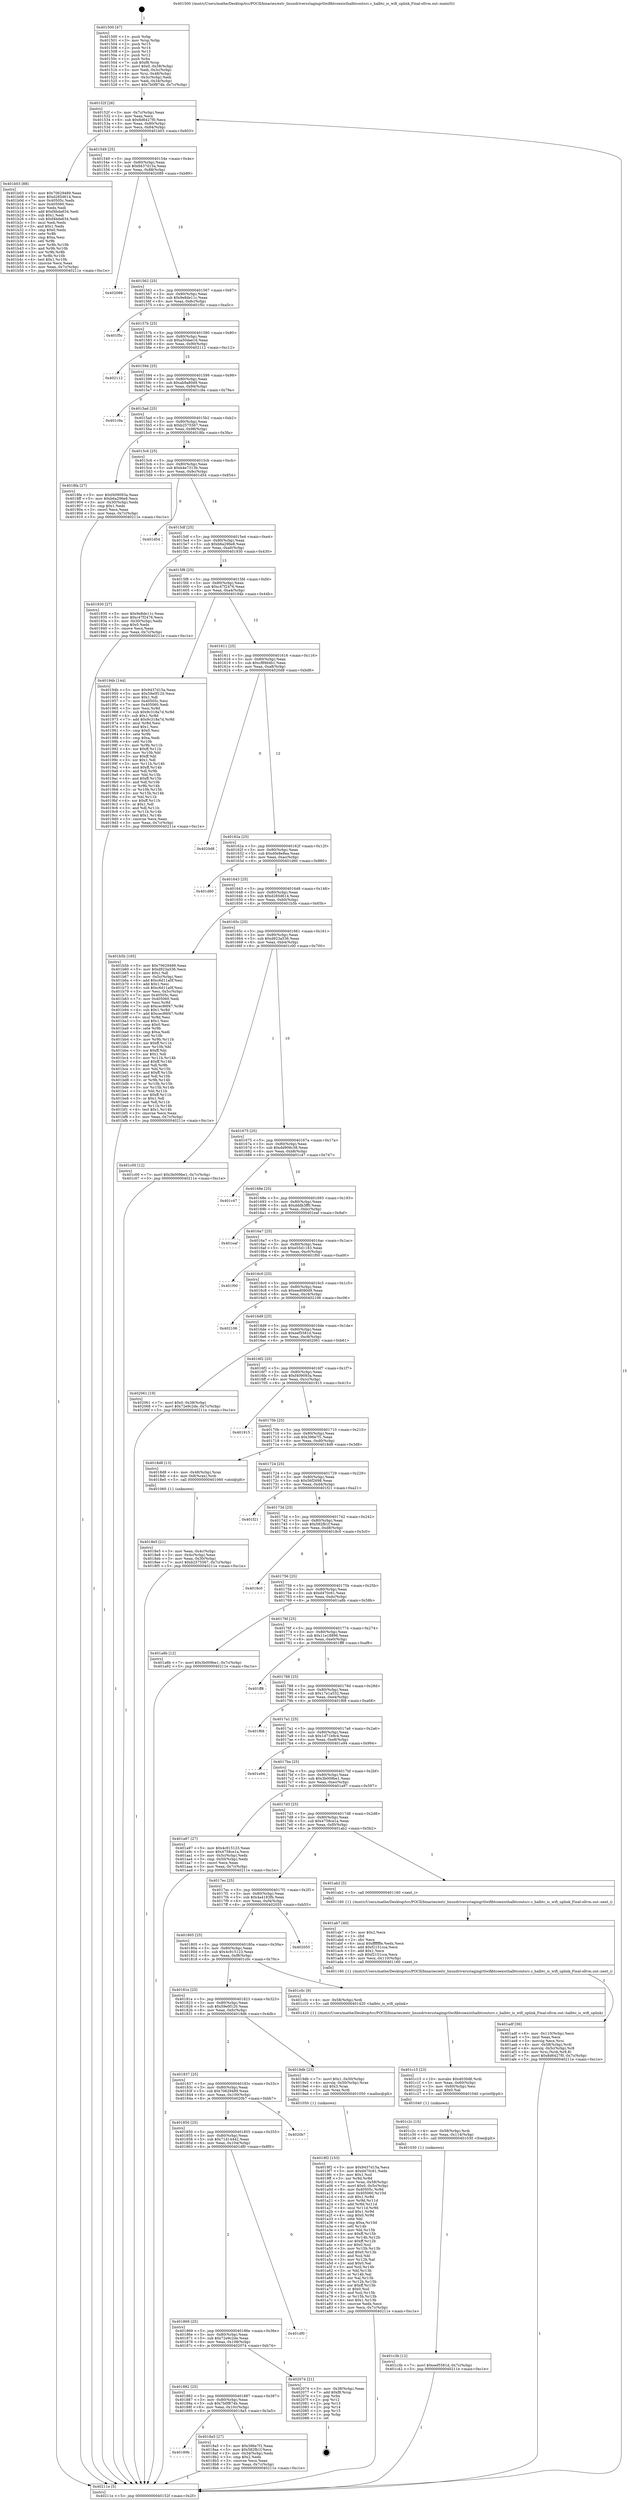 digraph "0x401500" {
  label = "0x401500 (/mnt/c/Users/mathe/Desktop/tcc/POCII/binaries/extr_linuxdriversstagingrtlwifibtcoexisthalbtcoutsrc.c_halbtc_is_wifi_uplink_Final-ollvm.out::main(0))"
  labelloc = "t"
  node[shape=record]

  Entry [label="",width=0.3,height=0.3,shape=circle,fillcolor=black,style=filled]
  "0x40152f" [label="{
     0x40152f [26]\l
     | [instrs]\l
     &nbsp;&nbsp;0x40152f \<+3\>: mov -0x7c(%rbp),%eax\l
     &nbsp;&nbsp;0x401532 \<+2\>: mov %eax,%ecx\l
     &nbsp;&nbsp;0x401534 \<+6\>: sub $0x8d6427f0,%ecx\l
     &nbsp;&nbsp;0x40153a \<+3\>: mov %eax,-0x80(%rbp)\l
     &nbsp;&nbsp;0x40153d \<+6\>: mov %ecx,-0x84(%rbp)\l
     &nbsp;&nbsp;0x401543 \<+6\>: je 0000000000401b03 \<main+0x603\>\l
  }"]
  "0x401b03" [label="{
     0x401b03 [88]\l
     | [instrs]\l
     &nbsp;&nbsp;0x401b03 \<+5\>: mov $0x70629489,%eax\l
     &nbsp;&nbsp;0x401b08 \<+5\>: mov $0xd285d614,%ecx\l
     &nbsp;&nbsp;0x401b0d \<+7\>: mov 0x40505c,%edx\l
     &nbsp;&nbsp;0x401b14 \<+7\>: mov 0x405060,%esi\l
     &nbsp;&nbsp;0x401b1b \<+2\>: mov %edx,%edi\l
     &nbsp;&nbsp;0x401b1d \<+6\>: add $0xf4bda634,%edi\l
     &nbsp;&nbsp;0x401b23 \<+3\>: sub $0x1,%edi\l
     &nbsp;&nbsp;0x401b26 \<+6\>: sub $0xf4bda634,%edi\l
     &nbsp;&nbsp;0x401b2c \<+3\>: imul %edi,%edx\l
     &nbsp;&nbsp;0x401b2f \<+3\>: and $0x1,%edx\l
     &nbsp;&nbsp;0x401b32 \<+3\>: cmp $0x0,%edx\l
     &nbsp;&nbsp;0x401b35 \<+4\>: sete %r8b\l
     &nbsp;&nbsp;0x401b39 \<+3\>: cmp $0xa,%esi\l
     &nbsp;&nbsp;0x401b3c \<+4\>: setl %r9b\l
     &nbsp;&nbsp;0x401b40 \<+3\>: mov %r8b,%r10b\l
     &nbsp;&nbsp;0x401b43 \<+3\>: and %r9b,%r10b\l
     &nbsp;&nbsp;0x401b46 \<+3\>: xor %r9b,%r8b\l
     &nbsp;&nbsp;0x401b49 \<+3\>: or %r8b,%r10b\l
     &nbsp;&nbsp;0x401b4c \<+4\>: test $0x1,%r10b\l
     &nbsp;&nbsp;0x401b50 \<+3\>: cmovne %ecx,%eax\l
     &nbsp;&nbsp;0x401b53 \<+3\>: mov %eax,-0x7c(%rbp)\l
     &nbsp;&nbsp;0x401b56 \<+5\>: jmp 000000000040211e \<main+0xc1e\>\l
  }"]
  "0x401549" [label="{
     0x401549 [25]\l
     | [instrs]\l
     &nbsp;&nbsp;0x401549 \<+5\>: jmp 000000000040154e \<main+0x4e\>\l
     &nbsp;&nbsp;0x40154e \<+3\>: mov -0x80(%rbp),%eax\l
     &nbsp;&nbsp;0x401551 \<+5\>: sub $0x9437d15a,%eax\l
     &nbsp;&nbsp;0x401556 \<+6\>: mov %eax,-0x88(%rbp)\l
     &nbsp;&nbsp;0x40155c \<+6\>: je 0000000000402089 \<main+0xb89\>\l
  }"]
  Exit [label="",width=0.3,height=0.3,shape=circle,fillcolor=black,style=filled,peripheries=2]
  "0x402089" [label="{
     0x402089\l
  }", style=dashed]
  "0x401562" [label="{
     0x401562 [25]\l
     | [instrs]\l
     &nbsp;&nbsp;0x401562 \<+5\>: jmp 0000000000401567 \<main+0x67\>\l
     &nbsp;&nbsp;0x401567 \<+3\>: mov -0x80(%rbp),%eax\l
     &nbsp;&nbsp;0x40156a \<+5\>: sub $0x9e8de11c,%eax\l
     &nbsp;&nbsp;0x40156f \<+6\>: mov %eax,-0x8c(%rbp)\l
     &nbsp;&nbsp;0x401575 \<+6\>: je 0000000000401f5c \<main+0xa5c\>\l
  }"]
  "0x401c3b" [label="{
     0x401c3b [12]\l
     | [instrs]\l
     &nbsp;&nbsp;0x401c3b \<+7\>: movl $0xeef5581d,-0x7c(%rbp)\l
     &nbsp;&nbsp;0x401c42 \<+5\>: jmp 000000000040211e \<main+0xc1e\>\l
  }"]
  "0x401f5c" [label="{
     0x401f5c\l
  }", style=dashed]
  "0x40157b" [label="{
     0x40157b [25]\l
     | [instrs]\l
     &nbsp;&nbsp;0x40157b \<+5\>: jmp 0000000000401580 \<main+0x80\>\l
     &nbsp;&nbsp;0x401580 \<+3\>: mov -0x80(%rbp),%eax\l
     &nbsp;&nbsp;0x401583 \<+5\>: sub $0xa50dae16,%eax\l
     &nbsp;&nbsp;0x401588 \<+6\>: mov %eax,-0x90(%rbp)\l
     &nbsp;&nbsp;0x40158e \<+6\>: je 0000000000402112 \<main+0xc12\>\l
  }"]
  "0x401c2c" [label="{
     0x401c2c [15]\l
     | [instrs]\l
     &nbsp;&nbsp;0x401c2c \<+4\>: mov -0x58(%rbp),%rdi\l
     &nbsp;&nbsp;0x401c30 \<+6\>: mov %eax,-0x114(%rbp)\l
     &nbsp;&nbsp;0x401c36 \<+5\>: call 0000000000401030 \<free@plt\>\l
     | [calls]\l
     &nbsp;&nbsp;0x401030 \{1\} (unknown)\l
  }"]
  "0x402112" [label="{
     0x402112\l
  }", style=dashed]
  "0x401594" [label="{
     0x401594 [25]\l
     | [instrs]\l
     &nbsp;&nbsp;0x401594 \<+5\>: jmp 0000000000401599 \<main+0x99\>\l
     &nbsp;&nbsp;0x401599 \<+3\>: mov -0x80(%rbp),%eax\l
     &nbsp;&nbsp;0x40159c \<+5\>: sub $0xab9a80d9,%eax\l
     &nbsp;&nbsp;0x4015a1 \<+6\>: mov %eax,-0x94(%rbp)\l
     &nbsp;&nbsp;0x4015a7 \<+6\>: je 0000000000401c9a \<main+0x79a\>\l
  }"]
  "0x401c15" [label="{
     0x401c15 [23]\l
     | [instrs]\l
     &nbsp;&nbsp;0x401c15 \<+10\>: movabs $0x4030d6,%rdi\l
     &nbsp;&nbsp;0x401c1f \<+3\>: mov %eax,-0x60(%rbp)\l
     &nbsp;&nbsp;0x401c22 \<+3\>: mov -0x60(%rbp),%esi\l
     &nbsp;&nbsp;0x401c25 \<+2\>: mov $0x0,%al\l
     &nbsp;&nbsp;0x401c27 \<+5\>: call 0000000000401040 \<printf@plt\>\l
     | [calls]\l
     &nbsp;&nbsp;0x401040 \{1\} (unknown)\l
  }"]
  "0x401c9a" [label="{
     0x401c9a\l
  }", style=dashed]
  "0x4015ad" [label="{
     0x4015ad [25]\l
     | [instrs]\l
     &nbsp;&nbsp;0x4015ad \<+5\>: jmp 00000000004015b2 \<main+0xb2\>\l
     &nbsp;&nbsp;0x4015b2 \<+3\>: mov -0x80(%rbp),%eax\l
     &nbsp;&nbsp;0x4015b5 \<+5\>: sub $0xb2575567,%eax\l
     &nbsp;&nbsp;0x4015ba \<+6\>: mov %eax,-0x98(%rbp)\l
     &nbsp;&nbsp;0x4015c0 \<+6\>: je 00000000004018fa \<main+0x3fa\>\l
  }"]
  "0x401adf" [label="{
     0x401adf [36]\l
     | [instrs]\l
     &nbsp;&nbsp;0x401adf \<+6\>: mov -0x110(%rbp),%ecx\l
     &nbsp;&nbsp;0x401ae5 \<+3\>: imul %eax,%ecx\l
     &nbsp;&nbsp;0x401ae8 \<+3\>: movslq %ecx,%rsi\l
     &nbsp;&nbsp;0x401aeb \<+4\>: mov -0x58(%rbp),%rdi\l
     &nbsp;&nbsp;0x401aef \<+4\>: movslq -0x5c(%rbp),%r8\l
     &nbsp;&nbsp;0x401af3 \<+4\>: mov %rsi,(%rdi,%r8,8)\l
     &nbsp;&nbsp;0x401af7 \<+7\>: movl $0x8d6427f0,-0x7c(%rbp)\l
     &nbsp;&nbsp;0x401afe \<+5\>: jmp 000000000040211e \<main+0xc1e\>\l
  }"]
  "0x4018fa" [label="{
     0x4018fa [27]\l
     | [instrs]\l
     &nbsp;&nbsp;0x4018fa \<+5\>: mov $0xf409093a,%eax\l
     &nbsp;&nbsp;0x4018ff \<+5\>: mov $0xb6a296e8,%ecx\l
     &nbsp;&nbsp;0x401904 \<+3\>: mov -0x30(%rbp),%edx\l
     &nbsp;&nbsp;0x401907 \<+3\>: cmp $0x1,%edx\l
     &nbsp;&nbsp;0x40190a \<+3\>: cmovl %ecx,%eax\l
     &nbsp;&nbsp;0x40190d \<+3\>: mov %eax,-0x7c(%rbp)\l
     &nbsp;&nbsp;0x401910 \<+5\>: jmp 000000000040211e \<main+0xc1e\>\l
  }"]
  "0x4015c6" [label="{
     0x4015c6 [25]\l
     | [instrs]\l
     &nbsp;&nbsp;0x4015c6 \<+5\>: jmp 00000000004015cb \<main+0xcb\>\l
     &nbsp;&nbsp;0x4015cb \<+3\>: mov -0x80(%rbp),%eax\l
     &nbsp;&nbsp;0x4015ce \<+5\>: sub $0xb4e7313b,%eax\l
     &nbsp;&nbsp;0x4015d3 \<+6\>: mov %eax,-0x9c(%rbp)\l
     &nbsp;&nbsp;0x4015d9 \<+6\>: je 0000000000401d54 \<main+0x854\>\l
  }"]
  "0x401ab7" [label="{
     0x401ab7 [40]\l
     | [instrs]\l
     &nbsp;&nbsp;0x401ab7 \<+5\>: mov $0x2,%ecx\l
     &nbsp;&nbsp;0x401abc \<+1\>: cltd\l
     &nbsp;&nbsp;0x401abd \<+2\>: idiv %ecx\l
     &nbsp;&nbsp;0x401abf \<+6\>: imul $0xfffffffe,%edx,%ecx\l
     &nbsp;&nbsp;0x401ac5 \<+6\>: add $0xf2151cca,%ecx\l
     &nbsp;&nbsp;0x401acb \<+3\>: add $0x1,%ecx\l
     &nbsp;&nbsp;0x401ace \<+6\>: sub $0xf2151cca,%ecx\l
     &nbsp;&nbsp;0x401ad4 \<+6\>: mov %ecx,-0x110(%rbp)\l
     &nbsp;&nbsp;0x401ada \<+5\>: call 0000000000401160 \<next_i\>\l
     | [calls]\l
     &nbsp;&nbsp;0x401160 \{1\} (/mnt/c/Users/mathe/Desktop/tcc/POCII/binaries/extr_linuxdriversstagingrtlwifibtcoexisthalbtcoutsrc.c_halbtc_is_wifi_uplink_Final-ollvm.out::next_i)\l
  }"]
  "0x401d54" [label="{
     0x401d54\l
  }", style=dashed]
  "0x4015df" [label="{
     0x4015df [25]\l
     | [instrs]\l
     &nbsp;&nbsp;0x4015df \<+5\>: jmp 00000000004015e4 \<main+0xe4\>\l
     &nbsp;&nbsp;0x4015e4 \<+3\>: mov -0x80(%rbp),%eax\l
     &nbsp;&nbsp;0x4015e7 \<+5\>: sub $0xb6a296e8,%eax\l
     &nbsp;&nbsp;0x4015ec \<+6\>: mov %eax,-0xa0(%rbp)\l
     &nbsp;&nbsp;0x4015f2 \<+6\>: je 0000000000401930 \<main+0x430\>\l
  }"]
  "0x4019f2" [label="{
     0x4019f2 [153]\l
     | [instrs]\l
     &nbsp;&nbsp;0x4019f2 \<+5\>: mov $0x9437d15a,%ecx\l
     &nbsp;&nbsp;0x4019f7 \<+5\>: mov $0xd470c61,%edx\l
     &nbsp;&nbsp;0x4019fc \<+3\>: mov $0x1,%sil\l
     &nbsp;&nbsp;0x4019ff \<+3\>: xor %r8d,%r8d\l
     &nbsp;&nbsp;0x401a02 \<+4\>: mov %rax,-0x58(%rbp)\l
     &nbsp;&nbsp;0x401a06 \<+7\>: movl $0x0,-0x5c(%rbp)\l
     &nbsp;&nbsp;0x401a0d \<+8\>: mov 0x40505c,%r9d\l
     &nbsp;&nbsp;0x401a15 \<+8\>: mov 0x405060,%r10d\l
     &nbsp;&nbsp;0x401a1d \<+4\>: sub $0x1,%r8d\l
     &nbsp;&nbsp;0x401a21 \<+3\>: mov %r9d,%r11d\l
     &nbsp;&nbsp;0x401a24 \<+3\>: add %r8d,%r11d\l
     &nbsp;&nbsp;0x401a27 \<+4\>: imul %r11d,%r9d\l
     &nbsp;&nbsp;0x401a2b \<+4\>: and $0x1,%r9d\l
     &nbsp;&nbsp;0x401a2f \<+4\>: cmp $0x0,%r9d\l
     &nbsp;&nbsp;0x401a33 \<+3\>: sete %bl\l
     &nbsp;&nbsp;0x401a36 \<+4\>: cmp $0xa,%r10d\l
     &nbsp;&nbsp;0x401a3a \<+4\>: setl %r14b\l
     &nbsp;&nbsp;0x401a3e \<+3\>: mov %bl,%r15b\l
     &nbsp;&nbsp;0x401a41 \<+4\>: xor $0xff,%r15b\l
     &nbsp;&nbsp;0x401a45 \<+3\>: mov %r14b,%r12b\l
     &nbsp;&nbsp;0x401a48 \<+4\>: xor $0xff,%r12b\l
     &nbsp;&nbsp;0x401a4c \<+4\>: xor $0x0,%sil\l
     &nbsp;&nbsp;0x401a50 \<+3\>: mov %r15b,%r13b\l
     &nbsp;&nbsp;0x401a53 \<+4\>: and $0x0,%r13b\l
     &nbsp;&nbsp;0x401a57 \<+3\>: and %sil,%bl\l
     &nbsp;&nbsp;0x401a5a \<+3\>: mov %r12b,%al\l
     &nbsp;&nbsp;0x401a5d \<+2\>: and $0x0,%al\l
     &nbsp;&nbsp;0x401a5f \<+3\>: and %sil,%r14b\l
     &nbsp;&nbsp;0x401a62 \<+3\>: or %bl,%r13b\l
     &nbsp;&nbsp;0x401a65 \<+3\>: or %r14b,%al\l
     &nbsp;&nbsp;0x401a68 \<+3\>: xor %al,%r13b\l
     &nbsp;&nbsp;0x401a6b \<+3\>: or %r12b,%r15b\l
     &nbsp;&nbsp;0x401a6e \<+4\>: xor $0xff,%r15b\l
     &nbsp;&nbsp;0x401a72 \<+4\>: or $0x0,%sil\l
     &nbsp;&nbsp;0x401a76 \<+3\>: and %sil,%r15b\l
     &nbsp;&nbsp;0x401a79 \<+3\>: or %r15b,%r13b\l
     &nbsp;&nbsp;0x401a7c \<+4\>: test $0x1,%r13b\l
     &nbsp;&nbsp;0x401a80 \<+3\>: cmovne %edx,%ecx\l
     &nbsp;&nbsp;0x401a83 \<+3\>: mov %ecx,-0x7c(%rbp)\l
     &nbsp;&nbsp;0x401a86 \<+5\>: jmp 000000000040211e \<main+0xc1e\>\l
  }"]
  "0x401930" [label="{
     0x401930 [27]\l
     | [instrs]\l
     &nbsp;&nbsp;0x401930 \<+5\>: mov $0x9e8de11c,%eax\l
     &nbsp;&nbsp;0x401935 \<+5\>: mov $0xc47f2476,%ecx\l
     &nbsp;&nbsp;0x40193a \<+3\>: mov -0x30(%rbp),%edx\l
     &nbsp;&nbsp;0x40193d \<+3\>: cmp $0x0,%edx\l
     &nbsp;&nbsp;0x401940 \<+3\>: cmove %ecx,%eax\l
     &nbsp;&nbsp;0x401943 \<+3\>: mov %eax,-0x7c(%rbp)\l
     &nbsp;&nbsp;0x401946 \<+5\>: jmp 000000000040211e \<main+0xc1e\>\l
  }"]
  "0x4015f8" [label="{
     0x4015f8 [25]\l
     | [instrs]\l
     &nbsp;&nbsp;0x4015f8 \<+5\>: jmp 00000000004015fd \<main+0xfd\>\l
     &nbsp;&nbsp;0x4015fd \<+3\>: mov -0x80(%rbp),%eax\l
     &nbsp;&nbsp;0x401600 \<+5\>: sub $0xc47f2476,%eax\l
     &nbsp;&nbsp;0x401605 \<+6\>: mov %eax,-0xa4(%rbp)\l
     &nbsp;&nbsp;0x40160b \<+6\>: je 000000000040194b \<main+0x44b\>\l
  }"]
  "0x4018e5" [label="{
     0x4018e5 [21]\l
     | [instrs]\l
     &nbsp;&nbsp;0x4018e5 \<+3\>: mov %eax,-0x4c(%rbp)\l
     &nbsp;&nbsp;0x4018e8 \<+3\>: mov -0x4c(%rbp),%eax\l
     &nbsp;&nbsp;0x4018eb \<+3\>: mov %eax,-0x30(%rbp)\l
     &nbsp;&nbsp;0x4018ee \<+7\>: movl $0xb2575567,-0x7c(%rbp)\l
     &nbsp;&nbsp;0x4018f5 \<+5\>: jmp 000000000040211e \<main+0xc1e\>\l
  }"]
  "0x40194b" [label="{
     0x40194b [144]\l
     | [instrs]\l
     &nbsp;&nbsp;0x40194b \<+5\>: mov $0x9437d15a,%eax\l
     &nbsp;&nbsp;0x401950 \<+5\>: mov $0x59e0f120,%ecx\l
     &nbsp;&nbsp;0x401955 \<+2\>: mov $0x1,%dl\l
     &nbsp;&nbsp;0x401957 \<+7\>: mov 0x40505c,%esi\l
     &nbsp;&nbsp;0x40195e \<+7\>: mov 0x405060,%edi\l
     &nbsp;&nbsp;0x401965 \<+3\>: mov %esi,%r8d\l
     &nbsp;&nbsp;0x401968 \<+7\>: sub $0x9c318a7d,%r8d\l
     &nbsp;&nbsp;0x40196f \<+4\>: sub $0x1,%r8d\l
     &nbsp;&nbsp;0x401973 \<+7\>: add $0x9c318a7d,%r8d\l
     &nbsp;&nbsp;0x40197a \<+4\>: imul %r8d,%esi\l
     &nbsp;&nbsp;0x40197e \<+3\>: and $0x1,%esi\l
     &nbsp;&nbsp;0x401981 \<+3\>: cmp $0x0,%esi\l
     &nbsp;&nbsp;0x401984 \<+4\>: sete %r9b\l
     &nbsp;&nbsp;0x401988 \<+3\>: cmp $0xa,%edi\l
     &nbsp;&nbsp;0x40198b \<+4\>: setl %r10b\l
     &nbsp;&nbsp;0x40198f \<+3\>: mov %r9b,%r11b\l
     &nbsp;&nbsp;0x401992 \<+4\>: xor $0xff,%r11b\l
     &nbsp;&nbsp;0x401996 \<+3\>: mov %r10b,%bl\l
     &nbsp;&nbsp;0x401999 \<+3\>: xor $0xff,%bl\l
     &nbsp;&nbsp;0x40199c \<+3\>: xor $0x1,%dl\l
     &nbsp;&nbsp;0x40199f \<+3\>: mov %r11b,%r14b\l
     &nbsp;&nbsp;0x4019a2 \<+4\>: and $0xff,%r14b\l
     &nbsp;&nbsp;0x4019a6 \<+3\>: and %dl,%r9b\l
     &nbsp;&nbsp;0x4019a9 \<+3\>: mov %bl,%r15b\l
     &nbsp;&nbsp;0x4019ac \<+4\>: and $0xff,%r15b\l
     &nbsp;&nbsp;0x4019b0 \<+3\>: and %dl,%r10b\l
     &nbsp;&nbsp;0x4019b3 \<+3\>: or %r9b,%r14b\l
     &nbsp;&nbsp;0x4019b6 \<+3\>: or %r10b,%r15b\l
     &nbsp;&nbsp;0x4019b9 \<+3\>: xor %r15b,%r14b\l
     &nbsp;&nbsp;0x4019bc \<+3\>: or %bl,%r11b\l
     &nbsp;&nbsp;0x4019bf \<+4\>: xor $0xff,%r11b\l
     &nbsp;&nbsp;0x4019c3 \<+3\>: or $0x1,%dl\l
     &nbsp;&nbsp;0x4019c6 \<+3\>: and %dl,%r11b\l
     &nbsp;&nbsp;0x4019c9 \<+3\>: or %r11b,%r14b\l
     &nbsp;&nbsp;0x4019cc \<+4\>: test $0x1,%r14b\l
     &nbsp;&nbsp;0x4019d0 \<+3\>: cmovne %ecx,%eax\l
     &nbsp;&nbsp;0x4019d3 \<+3\>: mov %eax,-0x7c(%rbp)\l
     &nbsp;&nbsp;0x4019d6 \<+5\>: jmp 000000000040211e \<main+0xc1e\>\l
  }"]
  "0x401611" [label="{
     0x401611 [25]\l
     | [instrs]\l
     &nbsp;&nbsp;0x401611 \<+5\>: jmp 0000000000401616 \<main+0x116\>\l
     &nbsp;&nbsp;0x401616 \<+3\>: mov -0x80(%rbp),%eax\l
     &nbsp;&nbsp;0x401619 \<+5\>: sub $0xcf89d4b1,%eax\l
     &nbsp;&nbsp;0x40161e \<+6\>: mov %eax,-0xa8(%rbp)\l
     &nbsp;&nbsp;0x401624 \<+6\>: je 00000000004020d8 \<main+0xbd8\>\l
  }"]
  "0x401500" [label="{
     0x401500 [47]\l
     | [instrs]\l
     &nbsp;&nbsp;0x401500 \<+1\>: push %rbp\l
     &nbsp;&nbsp;0x401501 \<+3\>: mov %rsp,%rbp\l
     &nbsp;&nbsp;0x401504 \<+2\>: push %r15\l
     &nbsp;&nbsp;0x401506 \<+2\>: push %r14\l
     &nbsp;&nbsp;0x401508 \<+2\>: push %r13\l
     &nbsp;&nbsp;0x40150a \<+2\>: push %r12\l
     &nbsp;&nbsp;0x40150c \<+1\>: push %rbx\l
     &nbsp;&nbsp;0x40150d \<+7\>: sub $0xf8,%rsp\l
     &nbsp;&nbsp;0x401514 \<+7\>: movl $0x0,-0x38(%rbp)\l
     &nbsp;&nbsp;0x40151b \<+3\>: mov %edi,-0x3c(%rbp)\l
     &nbsp;&nbsp;0x40151e \<+4\>: mov %rsi,-0x48(%rbp)\l
     &nbsp;&nbsp;0x401522 \<+3\>: mov -0x3c(%rbp),%edi\l
     &nbsp;&nbsp;0x401525 \<+3\>: mov %edi,-0x34(%rbp)\l
     &nbsp;&nbsp;0x401528 \<+7\>: movl $0x7b0f874b,-0x7c(%rbp)\l
  }"]
  "0x4020d8" [label="{
     0x4020d8\l
  }", style=dashed]
  "0x40162a" [label="{
     0x40162a [25]\l
     | [instrs]\l
     &nbsp;&nbsp;0x40162a \<+5\>: jmp 000000000040162f \<main+0x12f\>\l
     &nbsp;&nbsp;0x40162f \<+3\>: mov -0x80(%rbp),%eax\l
     &nbsp;&nbsp;0x401632 \<+5\>: sub $0xd0e8e8ea,%eax\l
     &nbsp;&nbsp;0x401637 \<+6\>: mov %eax,-0xac(%rbp)\l
     &nbsp;&nbsp;0x40163d \<+6\>: je 0000000000401d60 \<main+0x860\>\l
  }"]
  "0x40211e" [label="{
     0x40211e [5]\l
     | [instrs]\l
     &nbsp;&nbsp;0x40211e \<+5\>: jmp 000000000040152f \<main+0x2f\>\l
  }"]
  "0x401d60" [label="{
     0x401d60\l
  }", style=dashed]
  "0x401643" [label="{
     0x401643 [25]\l
     | [instrs]\l
     &nbsp;&nbsp;0x401643 \<+5\>: jmp 0000000000401648 \<main+0x148\>\l
     &nbsp;&nbsp;0x401648 \<+3\>: mov -0x80(%rbp),%eax\l
     &nbsp;&nbsp;0x40164b \<+5\>: sub $0xd285d614,%eax\l
     &nbsp;&nbsp;0x401650 \<+6\>: mov %eax,-0xb0(%rbp)\l
     &nbsp;&nbsp;0x401656 \<+6\>: je 0000000000401b5b \<main+0x65b\>\l
  }"]
  "0x40189b" [label="{
     0x40189b\l
  }", style=dashed]
  "0x401b5b" [label="{
     0x401b5b [165]\l
     | [instrs]\l
     &nbsp;&nbsp;0x401b5b \<+5\>: mov $0x70629489,%eax\l
     &nbsp;&nbsp;0x401b60 \<+5\>: mov $0xd923a536,%ecx\l
     &nbsp;&nbsp;0x401b65 \<+2\>: mov $0x1,%dl\l
     &nbsp;&nbsp;0x401b67 \<+3\>: mov -0x5c(%rbp),%esi\l
     &nbsp;&nbsp;0x401b6a \<+6\>: add $0xc6d11a0f,%esi\l
     &nbsp;&nbsp;0x401b70 \<+3\>: add $0x1,%esi\l
     &nbsp;&nbsp;0x401b73 \<+6\>: sub $0xc6d11a0f,%esi\l
     &nbsp;&nbsp;0x401b79 \<+3\>: mov %esi,-0x5c(%rbp)\l
     &nbsp;&nbsp;0x401b7c \<+7\>: mov 0x40505c,%esi\l
     &nbsp;&nbsp;0x401b83 \<+7\>: mov 0x405060,%edi\l
     &nbsp;&nbsp;0x401b8a \<+3\>: mov %esi,%r8d\l
     &nbsp;&nbsp;0x401b8d \<+7\>: sub $0xcec86f47,%r8d\l
     &nbsp;&nbsp;0x401b94 \<+4\>: sub $0x1,%r8d\l
     &nbsp;&nbsp;0x401b98 \<+7\>: add $0xcec86f47,%r8d\l
     &nbsp;&nbsp;0x401b9f \<+4\>: imul %r8d,%esi\l
     &nbsp;&nbsp;0x401ba3 \<+3\>: and $0x1,%esi\l
     &nbsp;&nbsp;0x401ba6 \<+3\>: cmp $0x0,%esi\l
     &nbsp;&nbsp;0x401ba9 \<+4\>: sete %r9b\l
     &nbsp;&nbsp;0x401bad \<+3\>: cmp $0xa,%edi\l
     &nbsp;&nbsp;0x401bb0 \<+4\>: setl %r10b\l
     &nbsp;&nbsp;0x401bb4 \<+3\>: mov %r9b,%r11b\l
     &nbsp;&nbsp;0x401bb7 \<+4\>: xor $0xff,%r11b\l
     &nbsp;&nbsp;0x401bbb \<+3\>: mov %r10b,%bl\l
     &nbsp;&nbsp;0x401bbe \<+3\>: xor $0xff,%bl\l
     &nbsp;&nbsp;0x401bc1 \<+3\>: xor $0x1,%dl\l
     &nbsp;&nbsp;0x401bc4 \<+3\>: mov %r11b,%r14b\l
     &nbsp;&nbsp;0x401bc7 \<+4\>: and $0xff,%r14b\l
     &nbsp;&nbsp;0x401bcb \<+3\>: and %dl,%r9b\l
     &nbsp;&nbsp;0x401bce \<+3\>: mov %bl,%r15b\l
     &nbsp;&nbsp;0x401bd1 \<+4\>: and $0xff,%r15b\l
     &nbsp;&nbsp;0x401bd5 \<+3\>: and %dl,%r10b\l
     &nbsp;&nbsp;0x401bd8 \<+3\>: or %r9b,%r14b\l
     &nbsp;&nbsp;0x401bdb \<+3\>: or %r10b,%r15b\l
     &nbsp;&nbsp;0x401bde \<+3\>: xor %r15b,%r14b\l
     &nbsp;&nbsp;0x401be1 \<+3\>: or %bl,%r11b\l
     &nbsp;&nbsp;0x401be4 \<+4\>: xor $0xff,%r11b\l
     &nbsp;&nbsp;0x401be8 \<+3\>: or $0x1,%dl\l
     &nbsp;&nbsp;0x401beb \<+3\>: and %dl,%r11b\l
     &nbsp;&nbsp;0x401bee \<+3\>: or %r11b,%r14b\l
     &nbsp;&nbsp;0x401bf1 \<+4\>: test $0x1,%r14b\l
     &nbsp;&nbsp;0x401bf5 \<+3\>: cmovne %ecx,%eax\l
     &nbsp;&nbsp;0x401bf8 \<+3\>: mov %eax,-0x7c(%rbp)\l
     &nbsp;&nbsp;0x401bfb \<+5\>: jmp 000000000040211e \<main+0xc1e\>\l
  }"]
  "0x40165c" [label="{
     0x40165c [25]\l
     | [instrs]\l
     &nbsp;&nbsp;0x40165c \<+5\>: jmp 0000000000401661 \<main+0x161\>\l
     &nbsp;&nbsp;0x401661 \<+3\>: mov -0x80(%rbp),%eax\l
     &nbsp;&nbsp;0x401664 \<+5\>: sub $0xd923a536,%eax\l
     &nbsp;&nbsp;0x401669 \<+6\>: mov %eax,-0xb4(%rbp)\l
     &nbsp;&nbsp;0x40166f \<+6\>: je 0000000000401c00 \<main+0x700\>\l
  }"]
  "0x4018a5" [label="{
     0x4018a5 [27]\l
     | [instrs]\l
     &nbsp;&nbsp;0x4018a5 \<+5\>: mov $0x396e7f1,%eax\l
     &nbsp;&nbsp;0x4018aa \<+5\>: mov $0x582fb1f,%ecx\l
     &nbsp;&nbsp;0x4018af \<+3\>: mov -0x34(%rbp),%edx\l
     &nbsp;&nbsp;0x4018b2 \<+3\>: cmp $0x2,%edx\l
     &nbsp;&nbsp;0x4018b5 \<+3\>: cmovne %ecx,%eax\l
     &nbsp;&nbsp;0x4018b8 \<+3\>: mov %eax,-0x7c(%rbp)\l
     &nbsp;&nbsp;0x4018bb \<+5\>: jmp 000000000040211e \<main+0xc1e\>\l
  }"]
  "0x401c00" [label="{
     0x401c00 [12]\l
     | [instrs]\l
     &nbsp;&nbsp;0x401c00 \<+7\>: movl $0x3b009be1,-0x7c(%rbp)\l
     &nbsp;&nbsp;0x401c07 \<+5\>: jmp 000000000040211e \<main+0xc1e\>\l
  }"]
  "0x401675" [label="{
     0x401675 [25]\l
     | [instrs]\l
     &nbsp;&nbsp;0x401675 \<+5\>: jmp 000000000040167a \<main+0x17a\>\l
     &nbsp;&nbsp;0x40167a \<+3\>: mov -0x80(%rbp),%eax\l
     &nbsp;&nbsp;0x40167d \<+5\>: sub $0xdd906c38,%eax\l
     &nbsp;&nbsp;0x401682 \<+6\>: mov %eax,-0xb8(%rbp)\l
     &nbsp;&nbsp;0x401688 \<+6\>: je 0000000000401c47 \<main+0x747\>\l
  }"]
  "0x401882" [label="{
     0x401882 [25]\l
     | [instrs]\l
     &nbsp;&nbsp;0x401882 \<+5\>: jmp 0000000000401887 \<main+0x387\>\l
     &nbsp;&nbsp;0x401887 \<+3\>: mov -0x80(%rbp),%eax\l
     &nbsp;&nbsp;0x40188a \<+5\>: sub $0x7b0f874b,%eax\l
     &nbsp;&nbsp;0x40188f \<+6\>: mov %eax,-0x10c(%rbp)\l
     &nbsp;&nbsp;0x401895 \<+6\>: je 00000000004018a5 \<main+0x3a5\>\l
  }"]
  "0x401c47" [label="{
     0x401c47\l
  }", style=dashed]
  "0x40168e" [label="{
     0x40168e [25]\l
     | [instrs]\l
     &nbsp;&nbsp;0x40168e \<+5\>: jmp 0000000000401693 \<main+0x193\>\l
     &nbsp;&nbsp;0x401693 \<+3\>: mov -0x80(%rbp),%eax\l
     &nbsp;&nbsp;0x401696 \<+5\>: sub $0xdddb3ff0,%eax\l
     &nbsp;&nbsp;0x40169b \<+6\>: mov %eax,-0xbc(%rbp)\l
     &nbsp;&nbsp;0x4016a1 \<+6\>: je 0000000000401eaf \<main+0x9af\>\l
  }"]
  "0x402074" [label="{
     0x402074 [21]\l
     | [instrs]\l
     &nbsp;&nbsp;0x402074 \<+3\>: mov -0x38(%rbp),%eax\l
     &nbsp;&nbsp;0x402077 \<+7\>: add $0xf8,%rsp\l
     &nbsp;&nbsp;0x40207e \<+1\>: pop %rbx\l
     &nbsp;&nbsp;0x40207f \<+2\>: pop %r12\l
     &nbsp;&nbsp;0x402081 \<+2\>: pop %r13\l
     &nbsp;&nbsp;0x402083 \<+2\>: pop %r14\l
     &nbsp;&nbsp;0x402085 \<+2\>: pop %r15\l
     &nbsp;&nbsp;0x402087 \<+1\>: pop %rbp\l
     &nbsp;&nbsp;0x402088 \<+1\>: ret\l
  }"]
  "0x401eaf" [label="{
     0x401eaf\l
  }", style=dashed]
  "0x4016a7" [label="{
     0x4016a7 [25]\l
     | [instrs]\l
     &nbsp;&nbsp;0x4016a7 \<+5\>: jmp 00000000004016ac \<main+0x1ac\>\l
     &nbsp;&nbsp;0x4016ac \<+3\>: mov -0x80(%rbp),%eax\l
     &nbsp;&nbsp;0x4016af \<+5\>: sub $0xe55d1183,%eax\l
     &nbsp;&nbsp;0x4016b4 \<+6\>: mov %eax,-0xc0(%rbp)\l
     &nbsp;&nbsp;0x4016ba \<+6\>: je 0000000000401f00 \<main+0xa00\>\l
  }"]
  "0x401869" [label="{
     0x401869 [25]\l
     | [instrs]\l
     &nbsp;&nbsp;0x401869 \<+5\>: jmp 000000000040186e \<main+0x36e\>\l
     &nbsp;&nbsp;0x40186e \<+3\>: mov -0x80(%rbp),%eax\l
     &nbsp;&nbsp;0x401871 \<+5\>: sub $0x72e9c2de,%eax\l
     &nbsp;&nbsp;0x401876 \<+6\>: mov %eax,-0x108(%rbp)\l
     &nbsp;&nbsp;0x40187c \<+6\>: je 0000000000402074 \<main+0xb74\>\l
  }"]
  "0x401f00" [label="{
     0x401f00\l
  }", style=dashed]
  "0x4016c0" [label="{
     0x4016c0 [25]\l
     | [instrs]\l
     &nbsp;&nbsp;0x4016c0 \<+5\>: jmp 00000000004016c5 \<main+0x1c5\>\l
     &nbsp;&nbsp;0x4016c5 \<+3\>: mov -0x80(%rbp),%eax\l
     &nbsp;&nbsp;0x4016c8 \<+5\>: sub $0xeed090d9,%eax\l
     &nbsp;&nbsp;0x4016cd \<+6\>: mov %eax,-0xc4(%rbp)\l
     &nbsp;&nbsp;0x4016d3 \<+6\>: je 0000000000402106 \<main+0xc06\>\l
  }"]
  "0x401df0" [label="{
     0x401df0\l
  }", style=dashed]
  "0x402106" [label="{
     0x402106\l
  }", style=dashed]
  "0x4016d9" [label="{
     0x4016d9 [25]\l
     | [instrs]\l
     &nbsp;&nbsp;0x4016d9 \<+5\>: jmp 00000000004016de \<main+0x1de\>\l
     &nbsp;&nbsp;0x4016de \<+3\>: mov -0x80(%rbp),%eax\l
     &nbsp;&nbsp;0x4016e1 \<+5\>: sub $0xeef5581d,%eax\l
     &nbsp;&nbsp;0x4016e6 \<+6\>: mov %eax,-0xc8(%rbp)\l
     &nbsp;&nbsp;0x4016ec \<+6\>: je 0000000000402061 \<main+0xb61\>\l
  }"]
  "0x401850" [label="{
     0x401850 [25]\l
     | [instrs]\l
     &nbsp;&nbsp;0x401850 \<+5\>: jmp 0000000000401855 \<main+0x355\>\l
     &nbsp;&nbsp;0x401855 \<+3\>: mov -0x80(%rbp),%eax\l
     &nbsp;&nbsp;0x401858 \<+5\>: sub $0x71d14442,%eax\l
     &nbsp;&nbsp;0x40185d \<+6\>: mov %eax,-0x104(%rbp)\l
     &nbsp;&nbsp;0x401863 \<+6\>: je 0000000000401df0 \<main+0x8f0\>\l
  }"]
  "0x402061" [label="{
     0x402061 [19]\l
     | [instrs]\l
     &nbsp;&nbsp;0x402061 \<+7\>: movl $0x0,-0x38(%rbp)\l
     &nbsp;&nbsp;0x402068 \<+7\>: movl $0x72e9c2de,-0x7c(%rbp)\l
     &nbsp;&nbsp;0x40206f \<+5\>: jmp 000000000040211e \<main+0xc1e\>\l
  }"]
  "0x4016f2" [label="{
     0x4016f2 [25]\l
     | [instrs]\l
     &nbsp;&nbsp;0x4016f2 \<+5\>: jmp 00000000004016f7 \<main+0x1f7\>\l
     &nbsp;&nbsp;0x4016f7 \<+3\>: mov -0x80(%rbp),%eax\l
     &nbsp;&nbsp;0x4016fa \<+5\>: sub $0xf409093a,%eax\l
     &nbsp;&nbsp;0x4016ff \<+6\>: mov %eax,-0xcc(%rbp)\l
     &nbsp;&nbsp;0x401705 \<+6\>: je 0000000000401915 \<main+0x415\>\l
  }"]
  "0x4020b7" [label="{
     0x4020b7\l
  }", style=dashed]
  "0x401915" [label="{
     0x401915\l
  }", style=dashed]
  "0x40170b" [label="{
     0x40170b [25]\l
     | [instrs]\l
     &nbsp;&nbsp;0x40170b \<+5\>: jmp 0000000000401710 \<main+0x210\>\l
     &nbsp;&nbsp;0x401710 \<+3\>: mov -0x80(%rbp),%eax\l
     &nbsp;&nbsp;0x401713 \<+5\>: sub $0x396e7f1,%eax\l
     &nbsp;&nbsp;0x401718 \<+6\>: mov %eax,-0xd0(%rbp)\l
     &nbsp;&nbsp;0x40171e \<+6\>: je 00000000004018d8 \<main+0x3d8\>\l
  }"]
  "0x401837" [label="{
     0x401837 [25]\l
     | [instrs]\l
     &nbsp;&nbsp;0x401837 \<+5\>: jmp 000000000040183c \<main+0x33c\>\l
     &nbsp;&nbsp;0x40183c \<+3\>: mov -0x80(%rbp),%eax\l
     &nbsp;&nbsp;0x40183f \<+5\>: sub $0x70629489,%eax\l
     &nbsp;&nbsp;0x401844 \<+6\>: mov %eax,-0x100(%rbp)\l
     &nbsp;&nbsp;0x40184a \<+6\>: je 00000000004020b7 \<main+0xbb7\>\l
  }"]
  "0x4018d8" [label="{
     0x4018d8 [13]\l
     | [instrs]\l
     &nbsp;&nbsp;0x4018d8 \<+4\>: mov -0x48(%rbp),%rax\l
     &nbsp;&nbsp;0x4018dc \<+4\>: mov 0x8(%rax),%rdi\l
     &nbsp;&nbsp;0x4018e0 \<+5\>: call 0000000000401060 \<atoi@plt\>\l
     | [calls]\l
     &nbsp;&nbsp;0x401060 \{1\} (unknown)\l
  }"]
  "0x401724" [label="{
     0x401724 [25]\l
     | [instrs]\l
     &nbsp;&nbsp;0x401724 \<+5\>: jmp 0000000000401729 \<main+0x229\>\l
     &nbsp;&nbsp;0x401729 \<+3\>: mov -0x80(%rbp),%eax\l
     &nbsp;&nbsp;0x40172c \<+5\>: sub $0x56f2698,%eax\l
     &nbsp;&nbsp;0x401731 \<+6\>: mov %eax,-0xd4(%rbp)\l
     &nbsp;&nbsp;0x401737 \<+6\>: je 0000000000401f21 \<main+0xa21\>\l
  }"]
  "0x4019db" [label="{
     0x4019db [23]\l
     | [instrs]\l
     &nbsp;&nbsp;0x4019db \<+7\>: movl $0x1,-0x50(%rbp)\l
     &nbsp;&nbsp;0x4019e2 \<+4\>: movslq -0x50(%rbp),%rax\l
     &nbsp;&nbsp;0x4019e6 \<+4\>: shl $0x3,%rax\l
     &nbsp;&nbsp;0x4019ea \<+3\>: mov %rax,%rdi\l
     &nbsp;&nbsp;0x4019ed \<+5\>: call 0000000000401050 \<malloc@plt\>\l
     | [calls]\l
     &nbsp;&nbsp;0x401050 \{1\} (unknown)\l
  }"]
  "0x401f21" [label="{
     0x401f21\l
  }", style=dashed]
  "0x40173d" [label="{
     0x40173d [25]\l
     | [instrs]\l
     &nbsp;&nbsp;0x40173d \<+5\>: jmp 0000000000401742 \<main+0x242\>\l
     &nbsp;&nbsp;0x401742 \<+3\>: mov -0x80(%rbp),%eax\l
     &nbsp;&nbsp;0x401745 \<+5\>: sub $0x582fb1f,%eax\l
     &nbsp;&nbsp;0x40174a \<+6\>: mov %eax,-0xd8(%rbp)\l
     &nbsp;&nbsp;0x401750 \<+6\>: je 00000000004018c0 \<main+0x3c0\>\l
  }"]
  "0x40181e" [label="{
     0x40181e [25]\l
     | [instrs]\l
     &nbsp;&nbsp;0x40181e \<+5\>: jmp 0000000000401823 \<main+0x323\>\l
     &nbsp;&nbsp;0x401823 \<+3\>: mov -0x80(%rbp),%eax\l
     &nbsp;&nbsp;0x401826 \<+5\>: sub $0x59e0f120,%eax\l
     &nbsp;&nbsp;0x40182b \<+6\>: mov %eax,-0xfc(%rbp)\l
     &nbsp;&nbsp;0x401831 \<+6\>: je 00000000004019db \<main+0x4db\>\l
  }"]
  "0x4018c0" [label="{
     0x4018c0\l
  }", style=dashed]
  "0x401756" [label="{
     0x401756 [25]\l
     | [instrs]\l
     &nbsp;&nbsp;0x401756 \<+5\>: jmp 000000000040175b \<main+0x25b\>\l
     &nbsp;&nbsp;0x40175b \<+3\>: mov -0x80(%rbp),%eax\l
     &nbsp;&nbsp;0x40175e \<+5\>: sub $0xd470c61,%eax\l
     &nbsp;&nbsp;0x401763 \<+6\>: mov %eax,-0xdc(%rbp)\l
     &nbsp;&nbsp;0x401769 \<+6\>: je 0000000000401a8b \<main+0x58b\>\l
  }"]
  "0x401c0c" [label="{
     0x401c0c [9]\l
     | [instrs]\l
     &nbsp;&nbsp;0x401c0c \<+4\>: mov -0x58(%rbp),%rdi\l
     &nbsp;&nbsp;0x401c10 \<+5\>: call 0000000000401420 \<halbtc_is_wifi_uplink\>\l
     | [calls]\l
     &nbsp;&nbsp;0x401420 \{1\} (/mnt/c/Users/mathe/Desktop/tcc/POCII/binaries/extr_linuxdriversstagingrtlwifibtcoexisthalbtcoutsrc.c_halbtc_is_wifi_uplink_Final-ollvm.out::halbtc_is_wifi_uplink)\l
  }"]
  "0x401a8b" [label="{
     0x401a8b [12]\l
     | [instrs]\l
     &nbsp;&nbsp;0x401a8b \<+7\>: movl $0x3b009be1,-0x7c(%rbp)\l
     &nbsp;&nbsp;0x401a92 \<+5\>: jmp 000000000040211e \<main+0xc1e\>\l
  }"]
  "0x40176f" [label="{
     0x40176f [25]\l
     | [instrs]\l
     &nbsp;&nbsp;0x40176f \<+5\>: jmp 0000000000401774 \<main+0x274\>\l
     &nbsp;&nbsp;0x401774 \<+3\>: mov -0x80(%rbp),%eax\l
     &nbsp;&nbsp;0x401777 \<+5\>: sub $0x11e18896,%eax\l
     &nbsp;&nbsp;0x40177c \<+6\>: mov %eax,-0xe0(%rbp)\l
     &nbsp;&nbsp;0x401782 \<+6\>: je 0000000000401ff8 \<main+0xaf8\>\l
  }"]
  "0x401805" [label="{
     0x401805 [25]\l
     | [instrs]\l
     &nbsp;&nbsp;0x401805 \<+5\>: jmp 000000000040180a \<main+0x30a\>\l
     &nbsp;&nbsp;0x40180a \<+3\>: mov -0x80(%rbp),%eax\l
     &nbsp;&nbsp;0x40180d \<+5\>: sub $0x4c915123,%eax\l
     &nbsp;&nbsp;0x401812 \<+6\>: mov %eax,-0xf8(%rbp)\l
     &nbsp;&nbsp;0x401818 \<+6\>: je 0000000000401c0c \<main+0x70c\>\l
  }"]
  "0x401ff8" [label="{
     0x401ff8\l
  }", style=dashed]
  "0x401788" [label="{
     0x401788 [25]\l
     | [instrs]\l
     &nbsp;&nbsp;0x401788 \<+5\>: jmp 000000000040178d \<main+0x28d\>\l
     &nbsp;&nbsp;0x40178d \<+3\>: mov -0x80(%rbp),%eax\l
     &nbsp;&nbsp;0x401790 \<+5\>: sub $0x17e1a532,%eax\l
     &nbsp;&nbsp;0x401795 \<+6\>: mov %eax,-0xe4(%rbp)\l
     &nbsp;&nbsp;0x40179b \<+6\>: je 0000000000401f68 \<main+0xa68\>\l
  }"]
  "0x402055" [label="{
     0x402055\l
  }", style=dashed]
  "0x401f68" [label="{
     0x401f68\l
  }", style=dashed]
  "0x4017a1" [label="{
     0x4017a1 [25]\l
     | [instrs]\l
     &nbsp;&nbsp;0x4017a1 \<+5\>: jmp 00000000004017a6 \<main+0x2a6\>\l
     &nbsp;&nbsp;0x4017a6 \<+3\>: mov -0x80(%rbp),%eax\l
     &nbsp;&nbsp;0x4017a9 \<+5\>: sub $0x1d71b9c4,%eax\l
     &nbsp;&nbsp;0x4017ae \<+6\>: mov %eax,-0xe8(%rbp)\l
     &nbsp;&nbsp;0x4017b4 \<+6\>: je 0000000000401e94 \<main+0x994\>\l
  }"]
  "0x4017ec" [label="{
     0x4017ec [25]\l
     | [instrs]\l
     &nbsp;&nbsp;0x4017ec \<+5\>: jmp 00000000004017f1 \<main+0x2f1\>\l
     &nbsp;&nbsp;0x4017f1 \<+3\>: mov -0x80(%rbp),%eax\l
     &nbsp;&nbsp;0x4017f4 \<+5\>: sub $0x4a4183fb,%eax\l
     &nbsp;&nbsp;0x4017f9 \<+6\>: mov %eax,-0xf4(%rbp)\l
     &nbsp;&nbsp;0x4017ff \<+6\>: je 0000000000402055 \<main+0xb55\>\l
  }"]
  "0x401e94" [label="{
     0x401e94\l
  }", style=dashed]
  "0x4017ba" [label="{
     0x4017ba [25]\l
     | [instrs]\l
     &nbsp;&nbsp;0x4017ba \<+5\>: jmp 00000000004017bf \<main+0x2bf\>\l
     &nbsp;&nbsp;0x4017bf \<+3\>: mov -0x80(%rbp),%eax\l
     &nbsp;&nbsp;0x4017c2 \<+5\>: sub $0x3b009be1,%eax\l
     &nbsp;&nbsp;0x4017c7 \<+6\>: mov %eax,-0xec(%rbp)\l
     &nbsp;&nbsp;0x4017cd \<+6\>: je 0000000000401a97 \<main+0x597\>\l
  }"]
  "0x401ab2" [label="{
     0x401ab2 [5]\l
     | [instrs]\l
     &nbsp;&nbsp;0x401ab2 \<+5\>: call 0000000000401160 \<next_i\>\l
     | [calls]\l
     &nbsp;&nbsp;0x401160 \{1\} (/mnt/c/Users/mathe/Desktop/tcc/POCII/binaries/extr_linuxdriversstagingrtlwifibtcoexisthalbtcoutsrc.c_halbtc_is_wifi_uplink_Final-ollvm.out::next_i)\l
  }"]
  "0x401a97" [label="{
     0x401a97 [27]\l
     | [instrs]\l
     &nbsp;&nbsp;0x401a97 \<+5\>: mov $0x4c915123,%eax\l
     &nbsp;&nbsp;0x401a9c \<+5\>: mov $0x4758ce1a,%ecx\l
     &nbsp;&nbsp;0x401aa1 \<+3\>: mov -0x5c(%rbp),%edx\l
     &nbsp;&nbsp;0x401aa4 \<+3\>: cmp -0x50(%rbp),%edx\l
     &nbsp;&nbsp;0x401aa7 \<+3\>: cmovl %ecx,%eax\l
     &nbsp;&nbsp;0x401aaa \<+3\>: mov %eax,-0x7c(%rbp)\l
     &nbsp;&nbsp;0x401aad \<+5\>: jmp 000000000040211e \<main+0xc1e\>\l
  }"]
  "0x4017d3" [label="{
     0x4017d3 [25]\l
     | [instrs]\l
     &nbsp;&nbsp;0x4017d3 \<+5\>: jmp 00000000004017d8 \<main+0x2d8\>\l
     &nbsp;&nbsp;0x4017d8 \<+3\>: mov -0x80(%rbp),%eax\l
     &nbsp;&nbsp;0x4017db \<+5\>: sub $0x4758ce1a,%eax\l
     &nbsp;&nbsp;0x4017e0 \<+6\>: mov %eax,-0xf0(%rbp)\l
     &nbsp;&nbsp;0x4017e6 \<+6\>: je 0000000000401ab2 \<main+0x5b2\>\l
  }"]
  Entry -> "0x401500" [label=" 1"]
  "0x40152f" -> "0x401b03" [label=" 1"]
  "0x40152f" -> "0x401549" [label=" 15"]
  "0x402074" -> Exit [label=" 1"]
  "0x401549" -> "0x402089" [label=" 0"]
  "0x401549" -> "0x401562" [label=" 15"]
  "0x402061" -> "0x40211e" [label=" 1"]
  "0x401562" -> "0x401f5c" [label=" 0"]
  "0x401562" -> "0x40157b" [label=" 15"]
  "0x401c3b" -> "0x40211e" [label=" 1"]
  "0x40157b" -> "0x402112" [label=" 0"]
  "0x40157b" -> "0x401594" [label=" 15"]
  "0x401c2c" -> "0x401c3b" [label=" 1"]
  "0x401594" -> "0x401c9a" [label=" 0"]
  "0x401594" -> "0x4015ad" [label=" 15"]
  "0x401c15" -> "0x401c2c" [label=" 1"]
  "0x4015ad" -> "0x4018fa" [label=" 1"]
  "0x4015ad" -> "0x4015c6" [label=" 14"]
  "0x401c0c" -> "0x401c15" [label=" 1"]
  "0x4015c6" -> "0x401d54" [label=" 0"]
  "0x4015c6" -> "0x4015df" [label=" 14"]
  "0x401c00" -> "0x40211e" [label=" 1"]
  "0x4015df" -> "0x401930" [label=" 1"]
  "0x4015df" -> "0x4015f8" [label=" 13"]
  "0x401b5b" -> "0x40211e" [label=" 1"]
  "0x4015f8" -> "0x40194b" [label=" 1"]
  "0x4015f8" -> "0x401611" [label=" 12"]
  "0x401b03" -> "0x40211e" [label=" 1"]
  "0x401611" -> "0x4020d8" [label=" 0"]
  "0x401611" -> "0x40162a" [label=" 12"]
  "0x401adf" -> "0x40211e" [label=" 1"]
  "0x40162a" -> "0x401d60" [label=" 0"]
  "0x40162a" -> "0x401643" [label=" 12"]
  "0x401ab7" -> "0x401adf" [label=" 1"]
  "0x401643" -> "0x401b5b" [label=" 1"]
  "0x401643" -> "0x40165c" [label=" 11"]
  "0x401ab2" -> "0x401ab7" [label=" 1"]
  "0x40165c" -> "0x401c00" [label=" 1"]
  "0x40165c" -> "0x401675" [label=" 10"]
  "0x401a97" -> "0x40211e" [label=" 2"]
  "0x401675" -> "0x401c47" [label=" 0"]
  "0x401675" -> "0x40168e" [label=" 10"]
  "0x4019f2" -> "0x40211e" [label=" 1"]
  "0x40168e" -> "0x401eaf" [label=" 0"]
  "0x40168e" -> "0x4016a7" [label=" 10"]
  "0x4019db" -> "0x4019f2" [label=" 1"]
  "0x4016a7" -> "0x401f00" [label=" 0"]
  "0x4016a7" -> "0x4016c0" [label=" 10"]
  "0x401930" -> "0x40211e" [label=" 1"]
  "0x4016c0" -> "0x402106" [label=" 0"]
  "0x4016c0" -> "0x4016d9" [label=" 10"]
  "0x4018fa" -> "0x40211e" [label=" 1"]
  "0x4016d9" -> "0x402061" [label=" 1"]
  "0x4016d9" -> "0x4016f2" [label=" 9"]
  "0x4018d8" -> "0x4018e5" [label=" 1"]
  "0x4016f2" -> "0x401915" [label=" 0"]
  "0x4016f2" -> "0x40170b" [label=" 9"]
  "0x40211e" -> "0x40152f" [label=" 15"]
  "0x40170b" -> "0x4018d8" [label=" 1"]
  "0x40170b" -> "0x401724" [label=" 8"]
  "0x4018a5" -> "0x40211e" [label=" 1"]
  "0x401724" -> "0x401f21" [label=" 0"]
  "0x401724" -> "0x40173d" [label=" 8"]
  "0x401882" -> "0x40189b" [label=" 0"]
  "0x40173d" -> "0x4018c0" [label=" 0"]
  "0x40173d" -> "0x401756" [label=" 8"]
  "0x401a8b" -> "0x40211e" [label=" 1"]
  "0x401756" -> "0x401a8b" [label=" 1"]
  "0x401756" -> "0x40176f" [label=" 7"]
  "0x401869" -> "0x401882" [label=" 1"]
  "0x40176f" -> "0x401ff8" [label=" 0"]
  "0x40176f" -> "0x401788" [label=" 7"]
  "0x40194b" -> "0x40211e" [label=" 1"]
  "0x401788" -> "0x401f68" [label=" 0"]
  "0x401788" -> "0x4017a1" [label=" 7"]
  "0x401850" -> "0x401869" [label=" 2"]
  "0x4017a1" -> "0x401e94" [label=" 0"]
  "0x4017a1" -> "0x4017ba" [label=" 7"]
  "0x4018e5" -> "0x40211e" [label=" 1"]
  "0x4017ba" -> "0x401a97" [label=" 2"]
  "0x4017ba" -> "0x4017d3" [label=" 5"]
  "0x401837" -> "0x401850" [label=" 2"]
  "0x4017d3" -> "0x401ab2" [label=" 1"]
  "0x4017d3" -> "0x4017ec" [label=" 4"]
  "0x401850" -> "0x401df0" [label=" 0"]
  "0x4017ec" -> "0x402055" [label=" 0"]
  "0x4017ec" -> "0x401805" [label=" 4"]
  "0x401869" -> "0x402074" [label=" 1"]
  "0x401805" -> "0x401c0c" [label=" 1"]
  "0x401805" -> "0x40181e" [label=" 3"]
  "0x401882" -> "0x4018a5" [label=" 1"]
  "0x40181e" -> "0x4019db" [label=" 1"]
  "0x40181e" -> "0x401837" [label=" 2"]
  "0x401500" -> "0x40152f" [label=" 1"]
  "0x401837" -> "0x4020b7" [label=" 0"]
}
